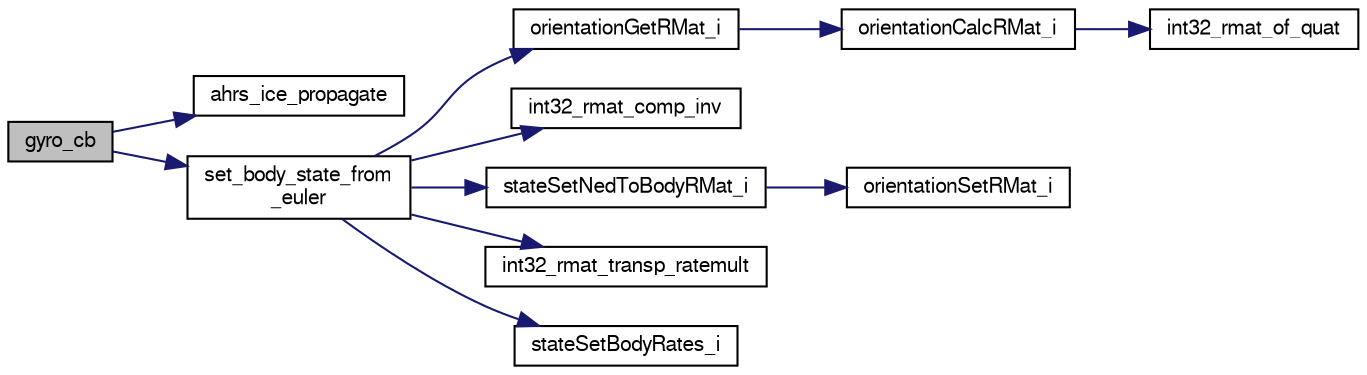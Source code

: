 digraph "gyro_cb"
{
  edge [fontname="FreeSans",fontsize="10",labelfontname="FreeSans",labelfontsize="10"];
  node [fontname="FreeSans",fontsize="10",shape=record];
  rankdir="LR";
  Node1 [label="gyro_cb",height=0.2,width=0.4,color="black", fillcolor="grey75", style="filled", fontcolor="black"];
  Node1 -> Node2 [color="midnightblue",fontsize="10",style="solid",fontname="FreeSans"];
  Node2 [label="ahrs_ice_propagate",height=0.2,width=0.4,color="black", fillcolor="white", style="filled",URL="$ahrs__int__cmpl__euler_8c.html#a09c1d52ac9a43398b4818733eba1122a"];
  Node1 -> Node3 [color="midnightblue",fontsize="10",style="solid",fontname="FreeSans"];
  Node3 [label="set_body_state_from\l_euler",height=0.2,width=0.4,color="black", fillcolor="white", style="filled",URL="$ahrs__int__cmpl__euler__wrapper_8c.html#a4f58a57dad0a37eca38d2fcfbb689278"];
  Node3 -> Node4 [color="midnightblue",fontsize="10",style="solid",fontname="FreeSans"];
  Node4 [label="orientationGetRMat_i",height=0.2,width=0.4,color="black", fillcolor="white", style="filled",URL="$group__math__orientation__representation.html#ga4d3e785c7decf12ad0331c6ec207ded7",tooltip="Get vehicle body attitude rotation matrix (int). "];
  Node4 -> Node5 [color="midnightblue",fontsize="10",style="solid",fontname="FreeSans"];
  Node5 [label="orientationCalcRMat_i",height=0.2,width=0.4,color="black", fillcolor="white", style="filled",URL="$group__math__orientation__representation.html#ga8d3a2d675e2693d1780d587cd392d96a"];
  Node5 -> Node6 [color="midnightblue",fontsize="10",style="solid",fontname="FreeSans"];
  Node6 [label="int32_rmat_of_quat",height=0.2,width=0.4,color="black", fillcolor="white", style="filled",URL="$group__math__algebra__int.html#ga3cee8bb86ebb6befea5e2b4a97b3326f",tooltip="Convert unit quaternion to rotation matrix. "];
  Node3 -> Node7 [color="midnightblue",fontsize="10",style="solid",fontname="FreeSans"];
  Node7 [label="int32_rmat_comp_inv",height=0.2,width=0.4,color="black", fillcolor="white", style="filled",URL="$group__math__algebra__int.html#gadbf4a084e251dce16dccb5df6afa384d",tooltip="Composition (multiplication) of two rotation matrices. "];
  Node3 -> Node8 [color="midnightblue",fontsize="10",style="solid",fontname="FreeSans"];
  Node8 [label="stateSetNedToBodyRMat_i",height=0.2,width=0.4,color="black", fillcolor="white", style="filled",URL="$group__state__attitude.html#ga170987a16c000ee32fa5728d096bf6ff",tooltip="Set vehicle body attitude from rotation matrix (int). "];
  Node8 -> Node9 [color="midnightblue",fontsize="10",style="solid",fontname="FreeSans"];
  Node9 [label="orientationSetRMat_i",height=0.2,width=0.4,color="black", fillcolor="white", style="filled",URL="$group__math__orientation__representation.html#gad65752ee2fd524adefea88180fac375d",tooltip="Set vehicle body attitude from rotation matrix (int). "];
  Node3 -> Node10 [color="midnightblue",fontsize="10",style="solid",fontname="FreeSans"];
  Node10 [label="int32_rmat_transp_ratemult",height=0.2,width=0.4,color="black", fillcolor="white", style="filled",URL="$group__math__algebra__int.html#ga7d9bca983887baf028c121876125efcf",tooltip="rotate anglular rates by transposed rotation matrix. "];
  Node3 -> Node11 [color="midnightblue",fontsize="10",style="solid",fontname="FreeSans"];
  Node11 [label="stateSetBodyRates_i",height=0.2,width=0.4,color="black", fillcolor="white", style="filled",URL="$group__state__rate.html#gaf71de3d472804c112ddea1bbd3571014",tooltip="Set vehicle body angular rate (int). "];
}
